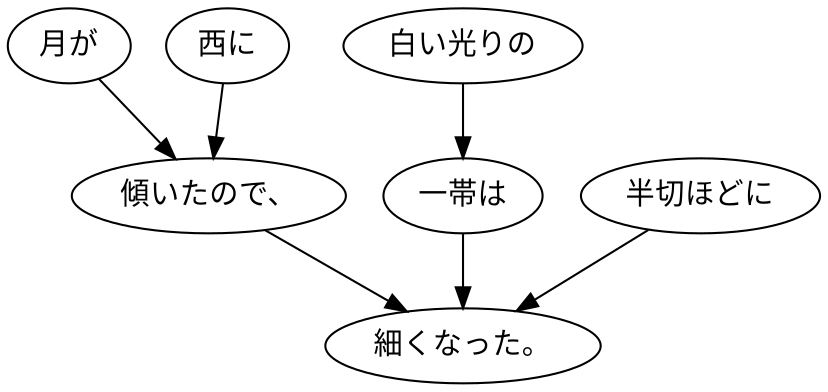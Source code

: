 digraph graph3357 {
	node0 [label="月が"];
	node1 [label="西に"];
	node2 [label="傾いたので、"];
	node3 [label="白い光りの"];
	node4 [label="一帯は"];
	node5 [label="半切ほどに"];
	node6 [label="細くなった。"];
	node0 -> node2;
	node1 -> node2;
	node2 -> node6;
	node3 -> node4;
	node4 -> node6;
	node5 -> node6;
}
